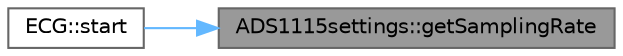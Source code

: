 digraph "ADS1115settings::getSamplingRate"
{
 // LATEX_PDF_SIZE
  bgcolor="transparent";
  edge [fontname=Helvetica,fontsize=10,labelfontname=Helvetica,labelfontsize=10];
  node [fontname=Helvetica,fontsize=10,shape=box,height=0.2,width=0.4];
  rankdir="RL";
  Node1 [id="Node000001",label="ADS1115settings::getSamplingRate",height=0.2,width=0.4,color="gray40", fillcolor="grey60", style="filled", fontcolor="black",tooltip=" "];
  Node1 -> Node2 [id="edge1_Node000001_Node000002",dir="back",color="steelblue1",style="solid",tooltip=" "];
  Node2 [id="Node000002",label="ECG::start",height=0.2,width=0.4,color="grey40", fillcolor="white", style="filled",URL="$classECG.html#ac8ebbe01eb3bfa4c244ea1a8a94f4228",tooltip="Starts the ECG sensor."];
}
